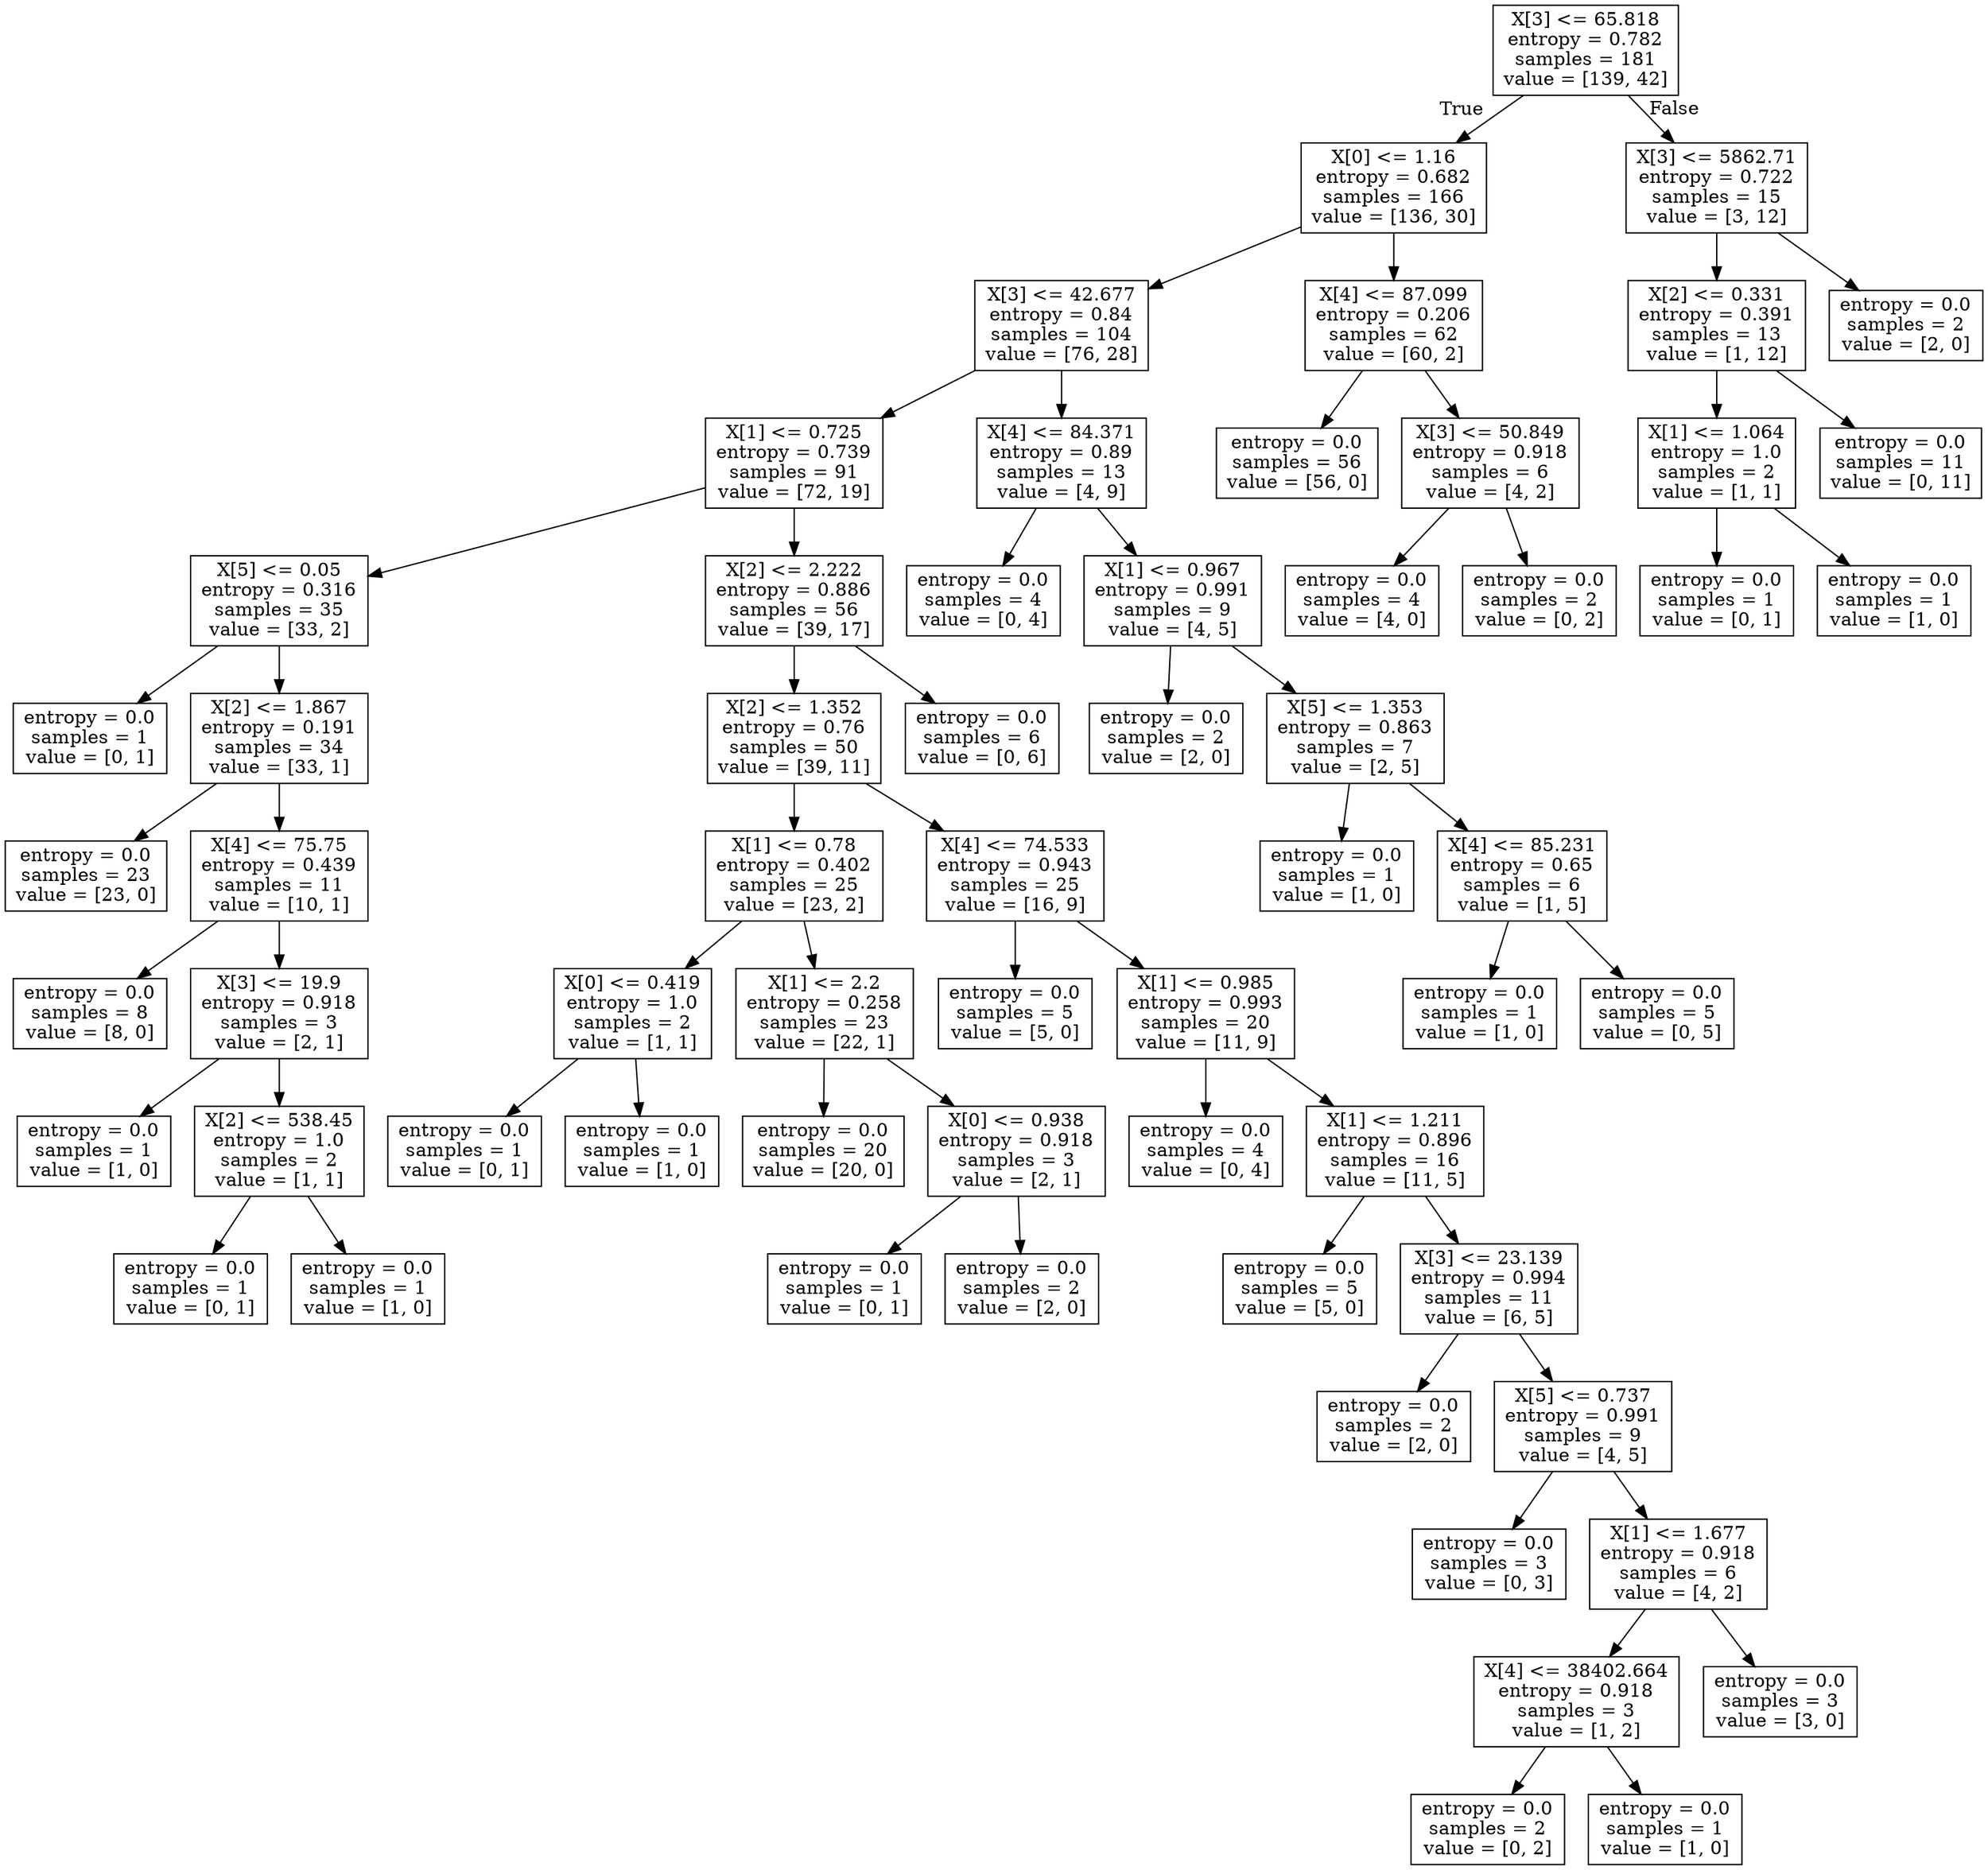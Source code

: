 digraph Tree {
node [shape=box] ;
0 [label="X[3] <= 65.818\nentropy = 0.782\nsamples = 181\nvalue = [139, 42]"] ;
1 [label="X[0] <= 1.16\nentropy = 0.682\nsamples = 166\nvalue = [136, 30]"] ;
0 -> 1 [labeldistance=2.5, labelangle=45, headlabel="True"] ;
2 [label="X[3] <= 42.677\nentropy = 0.84\nsamples = 104\nvalue = [76, 28]"] ;
1 -> 2 ;
3 [label="X[1] <= 0.725\nentropy = 0.739\nsamples = 91\nvalue = [72, 19]"] ;
2 -> 3 ;
4 [label="X[5] <= 0.05\nentropy = 0.316\nsamples = 35\nvalue = [33, 2]"] ;
3 -> 4 ;
5 [label="entropy = 0.0\nsamples = 1\nvalue = [0, 1]"] ;
4 -> 5 ;
6 [label="X[2] <= 1.867\nentropy = 0.191\nsamples = 34\nvalue = [33, 1]"] ;
4 -> 6 ;
7 [label="entropy = 0.0\nsamples = 23\nvalue = [23, 0]"] ;
6 -> 7 ;
8 [label="X[4] <= 75.75\nentropy = 0.439\nsamples = 11\nvalue = [10, 1]"] ;
6 -> 8 ;
9 [label="entropy = 0.0\nsamples = 8\nvalue = [8, 0]"] ;
8 -> 9 ;
10 [label="X[3] <= 19.9\nentropy = 0.918\nsamples = 3\nvalue = [2, 1]"] ;
8 -> 10 ;
11 [label="entropy = 0.0\nsamples = 1\nvalue = [1, 0]"] ;
10 -> 11 ;
12 [label="X[2] <= 538.45\nentropy = 1.0\nsamples = 2\nvalue = [1, 1]"] ;
10 -> 12 ;
13 [label="entropy = 0.0\nsamples = 1\nvalue = [0, 1]"] ;
12 -> 13 ;
14 [label="entropy = 0.0\nsamples = 1\nvalue = [1, 0]"] ;
12 -> 14 ;
15 [label="X[2] <= 2.222\nentropy = 0.886\nsamples = 56\nvalue = [39, 17]"] ;
3 -> 15 ;
16 [label="X[2] <= 1.352\nentropy = 0.76\nsamples = 50\nvalue = [39, 11]"] ;
15 -> 16 ;
17 [label="X[1] <= 0.78\nentropy = 0.402\nsamples = 25\nvalue = [23, 2]"] ;
16 -> 17 ;
18 [label="X[0] <= 0.419\nentropy = 1.0\nsamples = 2\nvalue = [1, 1]"] ;
17 -> 18 ;
19 [label="entropy = 0.0\nsamples = 1\nvalue = [0, 1]"] ;
18 -> 19 ;
20 [label="entropy = 0.0\nsamples = 1\nvalue = [1, 0]"] ;
18 -> 20 ;
21 [label="X[1] <= 2.2\nentropy = 0.258\nsamples = 23\nvalue = [22, 1]"] ;
17 -> 21 ;
22 [label="entropy = 0.0\nsamples = 20\nvalue = [20, 0]"] ;
21 -> 22 ;
23 [label="X[0] <= 0.938\nentropy = 0.918\nsamples = 3\nvalue = [2, 1]"] ;
21 -> 23 ;
24 [label="entropy = 0.0\nsamples = 1\nvalue = [0, 1]"] ;
23 -> 24 ;
25 [label="entropy = 0.0\nsamples = 2\nvalue = [2, 0]"] ;
23 -> 25 ;
26 [label="X[4] <= 74.533\nentropy = 0.943\nsamples = 25\nvalue = [16, 9]"] ;
16 -> 26 ;
27 [label="entropy = 0.0\nsamples = 5\nvalue = [5, 0]"] ;
26 -> 27 ;
28 [label="X[1] <= 0.985\nentropy = 0.993\nsamples = 20\nvalue = [11, 9]"] ;
26 -> 28 ;
29 [label="entropy = 0.0\nsamples = 4\nvalue = [0, 4]"] ;
28 -> 29 ;
30 [label="X[1] <= 1.211\nentropy = 0.896\nsamples = 16\nvalue = [11, 5]"] ;
28 -> 30 ;
31 [label="entropy = 0.0\nsamples = 5\nvalue = [5, 0]"] ;
30 -> 31 ;
32 [label="X[3] <= 23.139\nentropy = 0.994\nsamples = 11\nvalue = [6, 5]"] ;
30 -> 32 ;
33 [label="entropy = 0.0\nsamples = 2\nvalue = [2, 0]"] ;
32 -> 33 ;
34 [label="X[5] <= 0.737\nentropy = 0.991\nsamples = 9\nvalue = [4, 5]"] ;
32 -> 34 ;
35 [label="entropy = 0.0\nsamples = 3\nvalue = [0, 3]"] ;
34 -> 35 ;
36 [label="X[1] <= 1.677\nentropy = 0.918\nsamples = 6\nvalue = [4, 2]"] ;
34 -> 36 ;
37 [label="X[4] <= 38402.664\nentropy = 0.918\nsamples = 3\nvalue = [1, 2]"] ;
36 -> 37 ;
38 [label="entropy = 0.0\nsamples = 2\nvalue = [0, 2]"] ;
37 -> 38 ;
39 [label="entropy = 0.0\nsamples = 1\nvalue = [1, 0]"] ;
37 -> 39 ;
40 [label="entropy = 0.0\nsamples = 3\nvalue = [3, 0]"] ;
36 -> 40 ;
41 [label="entropy = 0.0\nsamples = 6\nvalue = [0, 6]"] ;
15 -> 41 ;
42 [label="X[4] <= 84.371\nentropy = 0.89\nsamples = 13\nvalue = [4, 9]"] ;
2 -> 42 ;
43 [label="entropy = 0.0\nsamples = 4\nvalue = [0, 4]"] ;
42 -> 43 ;
44 [label="X[1] <= 0.967\nentropy = 0.991\nsamples = 9\nvalue = [4, 5]"] ;
42 -> 44 ;
45 [label="entropy = 0.0\nsamples = 2\nvalue = [2, 0]"] ;
44 -> 45 ;
46 [label="X[5] <= 1.353\nentropy = 0.863\nsamples = 7\nvalue = [2, 5]"] ;
44 -> 46 ;
47 [label="entropy = 0.0\nsamples = 1\nvalue = [1, 0]"] ;
46 -> 47 ;
48 [label="X[4] <= 85.231\nentropy = 0.65\nsamples = 6\nvalue = [1, 5]"] ;
46 -> 48 ;
49 [label="entropy = 0.0\nsamples = 1\nvalue = [1, 0]"] ;
48 -> 49 ;
50 [label="entropy = 0.0\nsamples = 5\nvalue = [0, 5]"] ;
48 -> 50 ;
51 [label="X[4] <= 87.099\nentropy = 0.206\nsamples = 62\nvalue = [60, 2]"] ;
1 -> 51 ;
52 [label="entropy = 0.0\nsamples = 56\nvalue = [56, 0]"] ;
51 -> 52 ;
53 [label="X[3] <= 50.849\nentropy = 0.918\nsamples = 6\nvalue = [4, 2]"] ;
51 -> 53 ;
54 [label="entropy = 0.0\nsamples = 4\nvalue = [4, 0]"] ;
53 -> 54 ;
55 [label="entropy = 0.0\nsamples = 2\nvalue = [0, 2]"] ;
53 -> 55 ;
56 [label="X[3] <= 5862.71\nentropy = 0.722\nsamples = 15\nvalue = [3, 12]"] ;
0 -> 56 [labeldistance=2.5, labelangle=-45, headlabel="False"] ;
57 [label="X[2] <= 0.331\nentropy = 0.391\nsamples = 13\nvalue = [1, 12]"] ;
56 -> 57 ;
58 [label="X[1] <= 1.064\nentropy = 1.0\nsamples = 2\nvalue = [1, 1]"] ;
57 -> 58 ;
59 [label="entropy = 0.0\nsamples = 1\nvalue = [0, 1]"] ;
58 -> 59 ;
60 [label="entropy = 0.0\nsamples = 1\nvalue = [1, 0]"] ;
58 -> 60 ;
61 [label="entropy = 0.0\nsamples = 11\nvalue = [0, 11]"] ;
57 -> 61 ;
62 [label="entropy = 0.0\nsamples = 2\nvalue = [2, 0]"] ;
56 -> 62 ;
}